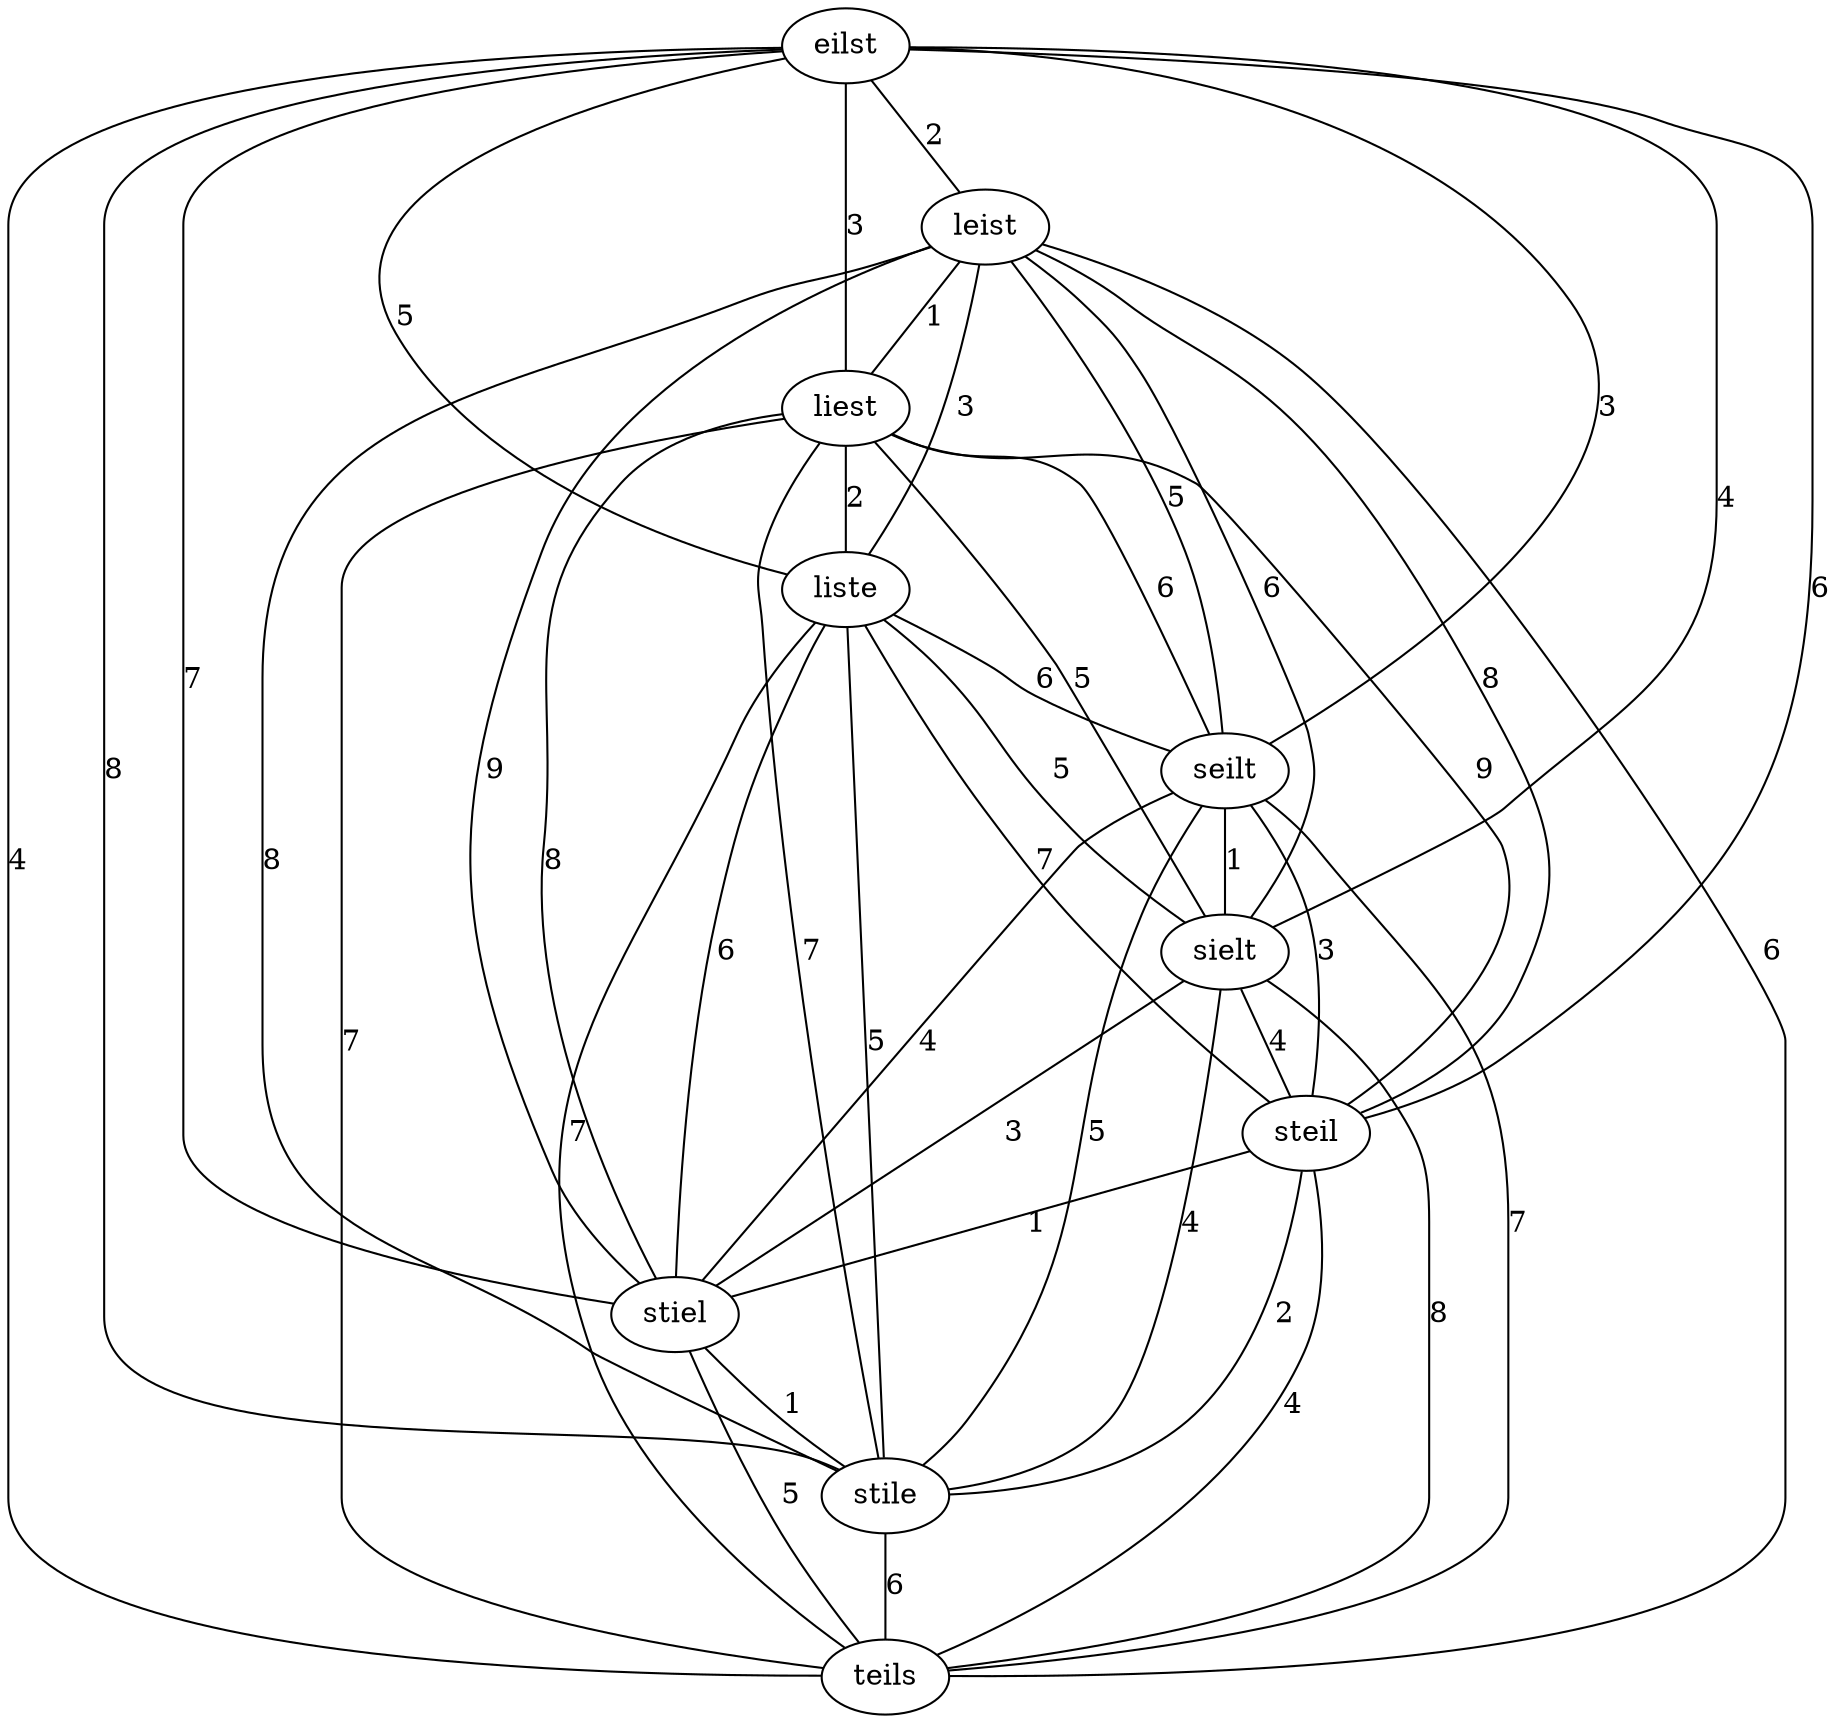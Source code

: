 graph {
	eilst -- leist [ label="2" ];
	eilst -- liest [ label="3" ];
	eilst -- liste [ label="5" ];
	eilst -- seilt [ label="3" ];
	eilst -- sielt [ label="4" ];
	eilst -- steil [ label="6" ];
	eilst -- stiel [ label="7" ];
	eilst -- stile [ label="8" ];
	eilst -- teils [ label="4" ];
	leist -- liest [ label="1" ];
	leist -- liste [ label="3" ];
	leist -- seilt [ label="5" ];
	leist -- sielt [ label="6" ];
	leist -- steil [ label="8" ];
	leist -- stiel [ label="9" ];
	leist -- stile [ label="8" ];
	leist -- teils [ label="6" ];
	liest -- liste [ label="2" ];
	liest -- seilt [ label="6" ];
	liest -- sielt [ label="5" ];
	liest -- steil [ label="9" ];
	liest -- stiel [ label="8" ];
	liest -- stile [ label="7" ];
	liest -- teils [ label="7" ];
	liste -- seilt [ label="6" ];
	liste -- sielt [ label="5" ];
	liste -- steil [ label="7" ];
	liste -- stiel [ label="6" ];
	liste -- stile [ label="5" ];
	liste -- teils [ label="7" ];
	seilt -- sielt [ label="1" ];
	seilt -- steil [ label="3" ];
	seilt -- stiel [ label="4" ];
	seilt -- stile [ label="5" ];
	seilt -- teils [ label="7" ];
	sielt -- steil [ label="4" ];
	sielt -- stiel [ label="3" ];
	sielt -- stile [ label="4" ];
	sielt -- teils [ label="8" ];
	steil -- stiel [ label="1" ];
	steil -- stile [ label="2" ];
	steil -- teils [ label="4" ];
	stiel -- stile [ label="1" ];
	stiel -- teils [ label="5" ];
	stile -- teils [ label="6" ];
}